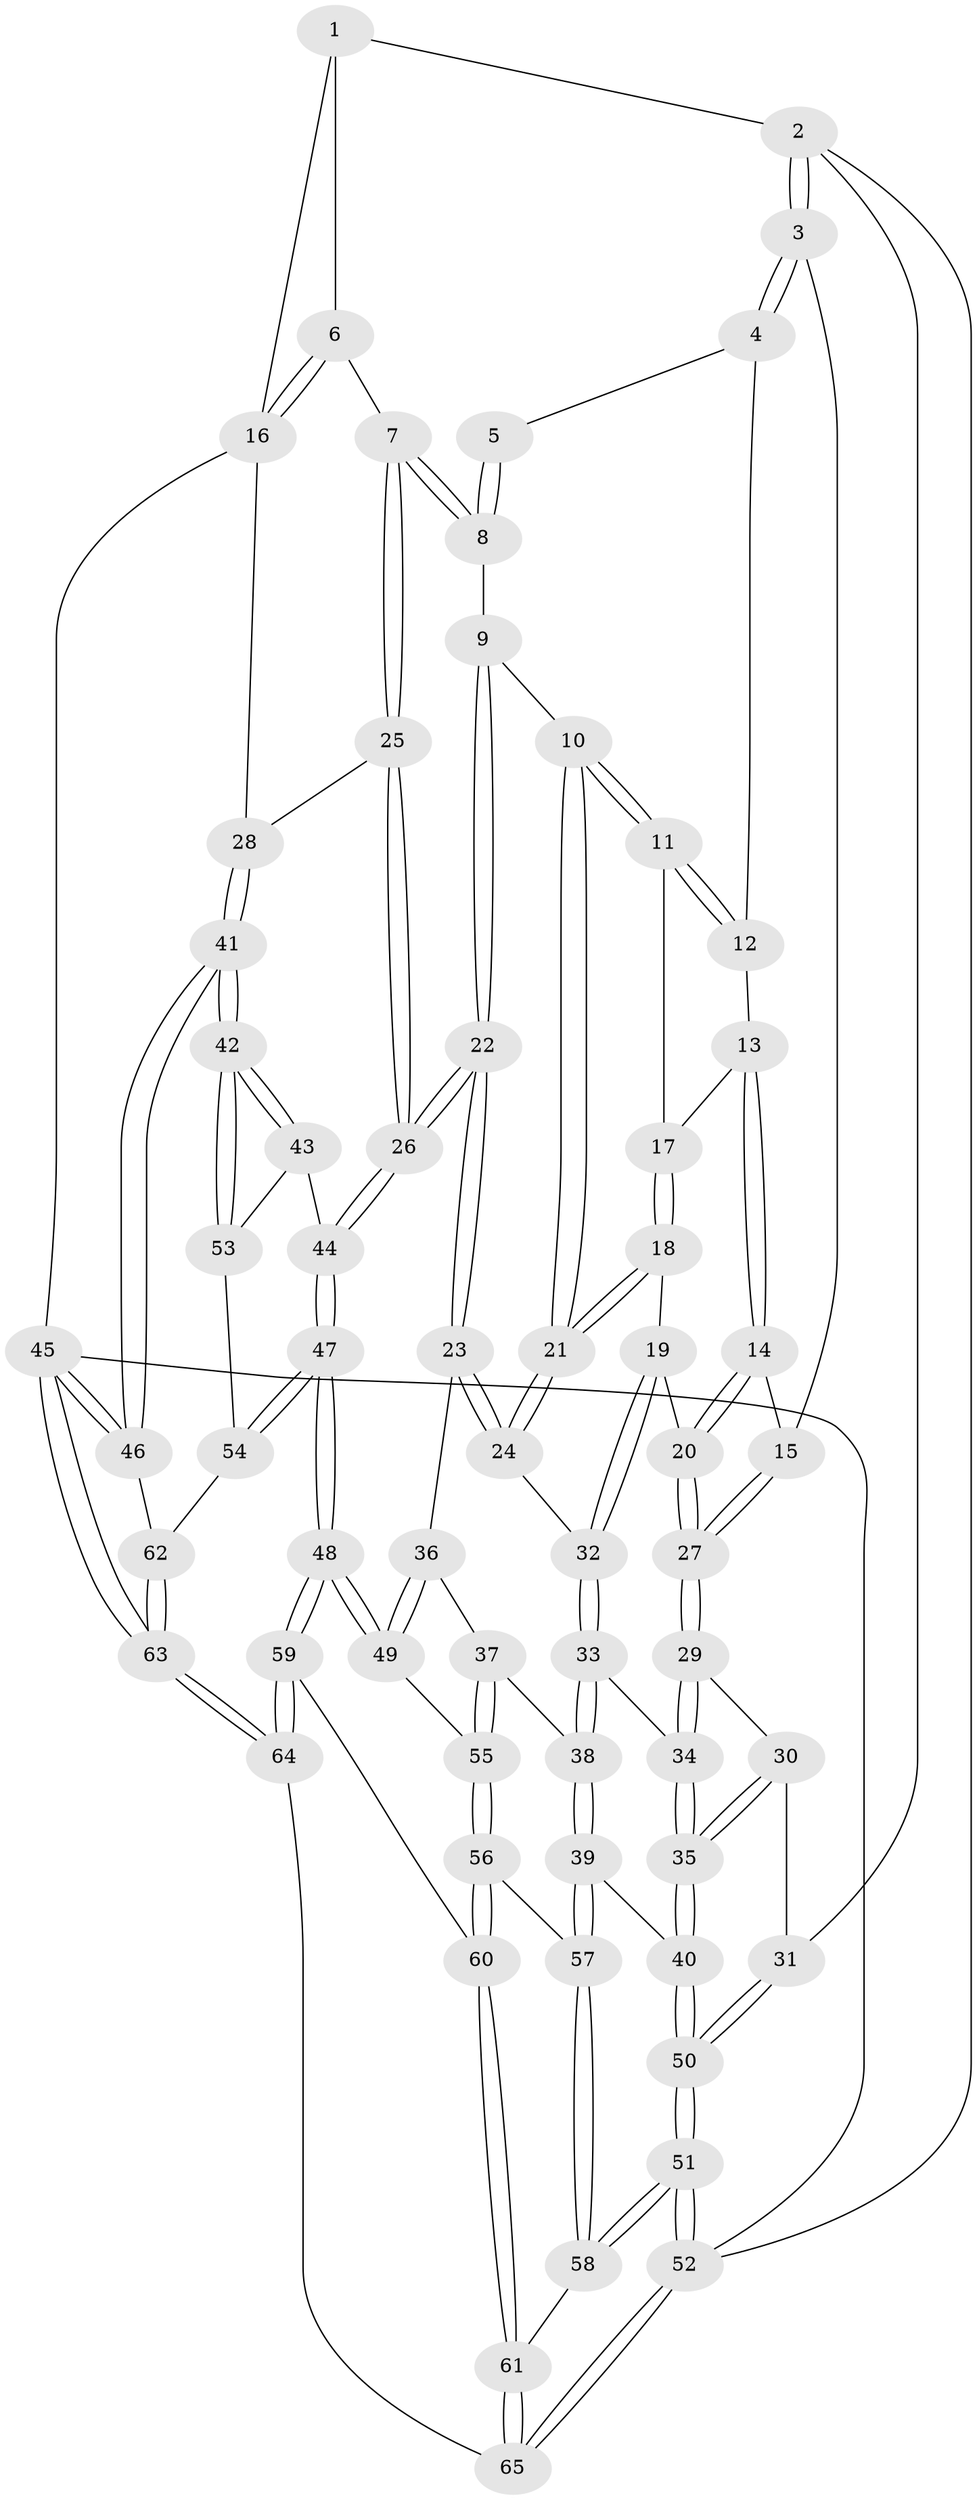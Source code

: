 // Generated by graph-tools (version 1.1) at 2025/27/03/09/25 03:27:16]
// undirected, 65 vertices, 159 edges
graph export_dot {
graph [start="1"]
  node [color=gray90,style=filled];
  1 [pos="+0.7988872685890932+0"];
  2 [pos="+0+0"];
  3 [pos="+0+0"];
  4 [pos="+0.2688089369066835+0"];
  5 [pos="+0.47641159519817927+0"];
  6 [pos="+0.7895367189329624+0.042138974411875314"];
  7 [pos="+0.7651721758903772+0.14673312492971197"];
  8 [pos="+0.6098480138153096+0.1600782956647515"];
  9 [pos="+0.5150011611102753+0.1877694592282576"];
  10 [pos="+0.49824936008543635+0.18433213768370585"];
  11 [pos="+0.4516220240359613+0.16598567324298347"];
  12 [pos="+0.33409582098529905+0"];
  13 [pos="+0.2973568586733763+0.23084188297744593"];
  14 [pos="+0.26252561922875517+0.2601637411288426"];
  15 [pos="+0.05696356558960193+0.09512638625165769"];
  16 [pos="+1+0.17703228917467048"];
  17 [pos="+0.425242012120334+0.19981761863795497"];
  18 [pos="+0.3683539818132928+0.309363099618993"];
  19 [pos="+0.31369509637044807+0.3319410000491821"];
  20 [pos="+0.2907464742972492+0.320982031197997"];
  21 [pos="+0.4537783477192111+0.37959879471797714"];
  22 [pos="+0.6097504318219371+0.4860453121775089"];
  23 [pos="+0.5936241553243826+0.4868554578470865"];
  24 [pos="+0.5080281689398026+0.46726752138069755"];
  25 [pos="+0.8305009654401844+0.30192333586713865"];
  26 [pos="+0.6500049027729611+0.49666830695351255"];
  27 [pos="+0.17501417733159957+0.37057450417099713"];
  28 [pos="+1+0.38097157615638466"];
  29 [pos="+0.1461962663537486+0.46315306025088065"];
  30 [pos="+0.08755693199398817+0.4769399673471049"];
  31 [pos="+0+0.3578098107512832"];
  32 [pos="+0.3255538604362256+0.5075481003146791"];
  33 [pos="+0.29475109700534624+0.5347258803323908"];
  34 [pos="+0.27819026794986845+0.5298305525455974"];
  35 [pos="+0.08022990572421171+0.6740526388092841"];
  36 [pos="+0.48905893751697116+0.605777435709773"];
  37 [pos="+0.31054239970399394+0.6325719716900492"];
  38 [pos="+0.30842942700104264+0.6289550342194125"];
  39 [pos="+0.10673388361834214+0.7113368674352242"];
  40 [pos="+0.07512075091270994+0.6934063660649088"];
  41 [pos="+1+0.8496469921321664"];
  42 [pos="+0.893445133393989+0.7207334222703491"];
  43 [pos="+0.6772450260017983+0.53926496365124"];
  44 [pos="+0.6554250772904617+0.5101848030130541"];
  45 [pos="+1+1"];
  46 [pos="+1+0.9674741686488404"];
  47 [pos="+0.4958818506714083+0.8035769096605893"];
  48 [pos="+0.4787196911226774+0.8115682191747494"];
  49 [pos="+0.42999926039157704+0.7547576932594015"];
  50 [pos="+0+0.7939174866662895"];
  51 [pos="+0+0.8985614548890444"];
  52 [pos="+0+1"];
  53 [pos="+0.6387040870005289+0.788372351988975"];
  54 [pos="+0.6287426519647686+0.7996445772132135"];
  55 [pos="+0.3361776663722247+0.7007153649939389"];
  56 [pos="+0.25016344001433044+0.7927931573829492"];
  57 [pos="+0.14495875636912903+0.7644295789973401"];
  58 [pos="+0.11390840251132402+0.9048895715804772"];
  59 [pos="+0.45239375896278433+0.9265308430133058"];
  60 [pos="+0.2555727289384331+0.8245552963780152"];
  61 [pos="+0.19689051200688865+0.9680367629365937"];
  62 [pos="+0.6392177460212124+0.8148173232082565"];
  63 [pos="+0.775724661650478+1"];
  64 [pos="+0.4555078470100052+1"];
  65 [pos="+0.2999039207796547+1"];
  1 -- 2;
  1 -- 6;
  1 -- 16;
  2 -- 3;
  2 -- 3;
  2 -- 31;
  2 -- 52;
  3 -- 4;
  3 -- 4;
  3 -- 15;
  4 -- 5;
  4 -- 12;
  5 -- 8;
  5 -- 8;
  6 -- 7;
  6 -- 16;
  6 -- 16;
  7 -- 8;
  7 -- 8;
  7 -- 25;
  7 -- 25;
  8 -- 9;
  9 -- 10;
  9 -- 22;
  9 -- 22;
  10 -- 11;
  10 -- 11;
  10 -- 21;
  10 -- 21;
  11 -- 12;
  11 -- 12;
  11 -- 17;
  12 -- 13;
  13 -- 14;
  13 -- 14;
  13 -- 17;
  14 -- 15;
  14 -- 20;
  14 -- 20;
  15 -- 27;
  15 -- 27;
  16 -- 28;
  16 -- 45;
  17 -- 18;
  17 -- 18;
  18 -- 19;
  18 -- 21;
  18 -- 21;
  19 -- 20;
  19 -- 32;
  19 -- 32;
  20 -- 27;
  20 -- 27;
  21 -- 24;
  21 -- 24;
  22 -- 23;
  22 -- 23;
  22 -- 26;
  22 -- 26;
  23 -- 24;
  23 -- 24;
  23 -- 36;
  24 -- 32;
  25 -- 26;
  25 -- 26;
  25 -- 28;
  26 -- 44;
  26 -- 44;
  27 -- 29;
  27 -- 29;
  28 -- 41;
  28 -- 41;
  29 -- 30;
  29 -- 34;
  29 -- 34;
  30 -- 31;
  30 -- 35;
  30 -- 35;
  31 -- 50;
  31 -- 50;
  32 -- 33;
  32 -- 33;
  33 -- 34;
  33 -- 38;
  33 -- 38;
  34 -- 35;
  34 -- 35;
  35 -- 40;
  35 -- 40;
  36 -- 37;
  36 -- 49;
  36 -- 49;
  37 -- 38;
  37 -- 55;
  37 -- 55;
  38 -- 39;
  38 -- 39;
  39 -- 40;
  39 -- 57;
  39 -- 57;
  40 -- 50;
  40 -- 50;
  41 -- 42;
  41 -- 42;
  41 -- 46;
  41 -- 46;
  42 -- 43;
  42 -- 43;
  42 -- 53;
  42 -- 53;
  43 -- 44;
  43 -- 53;
  44 -- 47;
  44 -- 47;
  45 -- 46;
  45 -- 46;
  45 -- 63;
  45 -- 63;
  45 -- 52;
  46 -- 62;
  47 -- 48;
  47 -- 48;
  47 -- 54;
  47 -- 54;
  48 -- 49;
  48 -- 49;
  48 -- 59;
  48 -- 59;
  49 -- 55;
  50 -- 51;
  50 -- 51;
  51 -- 52;
  51 -- 52;
  51 -- 58;
  51 -- 58;
  52 -- 65;
  52 -- 65;
  53 -- 54;
  54 -- 62;
  55 -- 56;
  55 -- 56;
  56 -- 57;
  56 -- 60;
  56 -- 60;
  57 -- 58;
  57 -- 58;
  58 -- 61;
  59 -- 60;
  59 -- 64;
  59 -- 64;
  60 -- 61;
  60 -- 61;
  61 -- 65;
  61 -- 65;
  62 -- 63;
  62 -- 63;
  63 -- 64;
  63 -- 64;
  64 -- 65;
}
